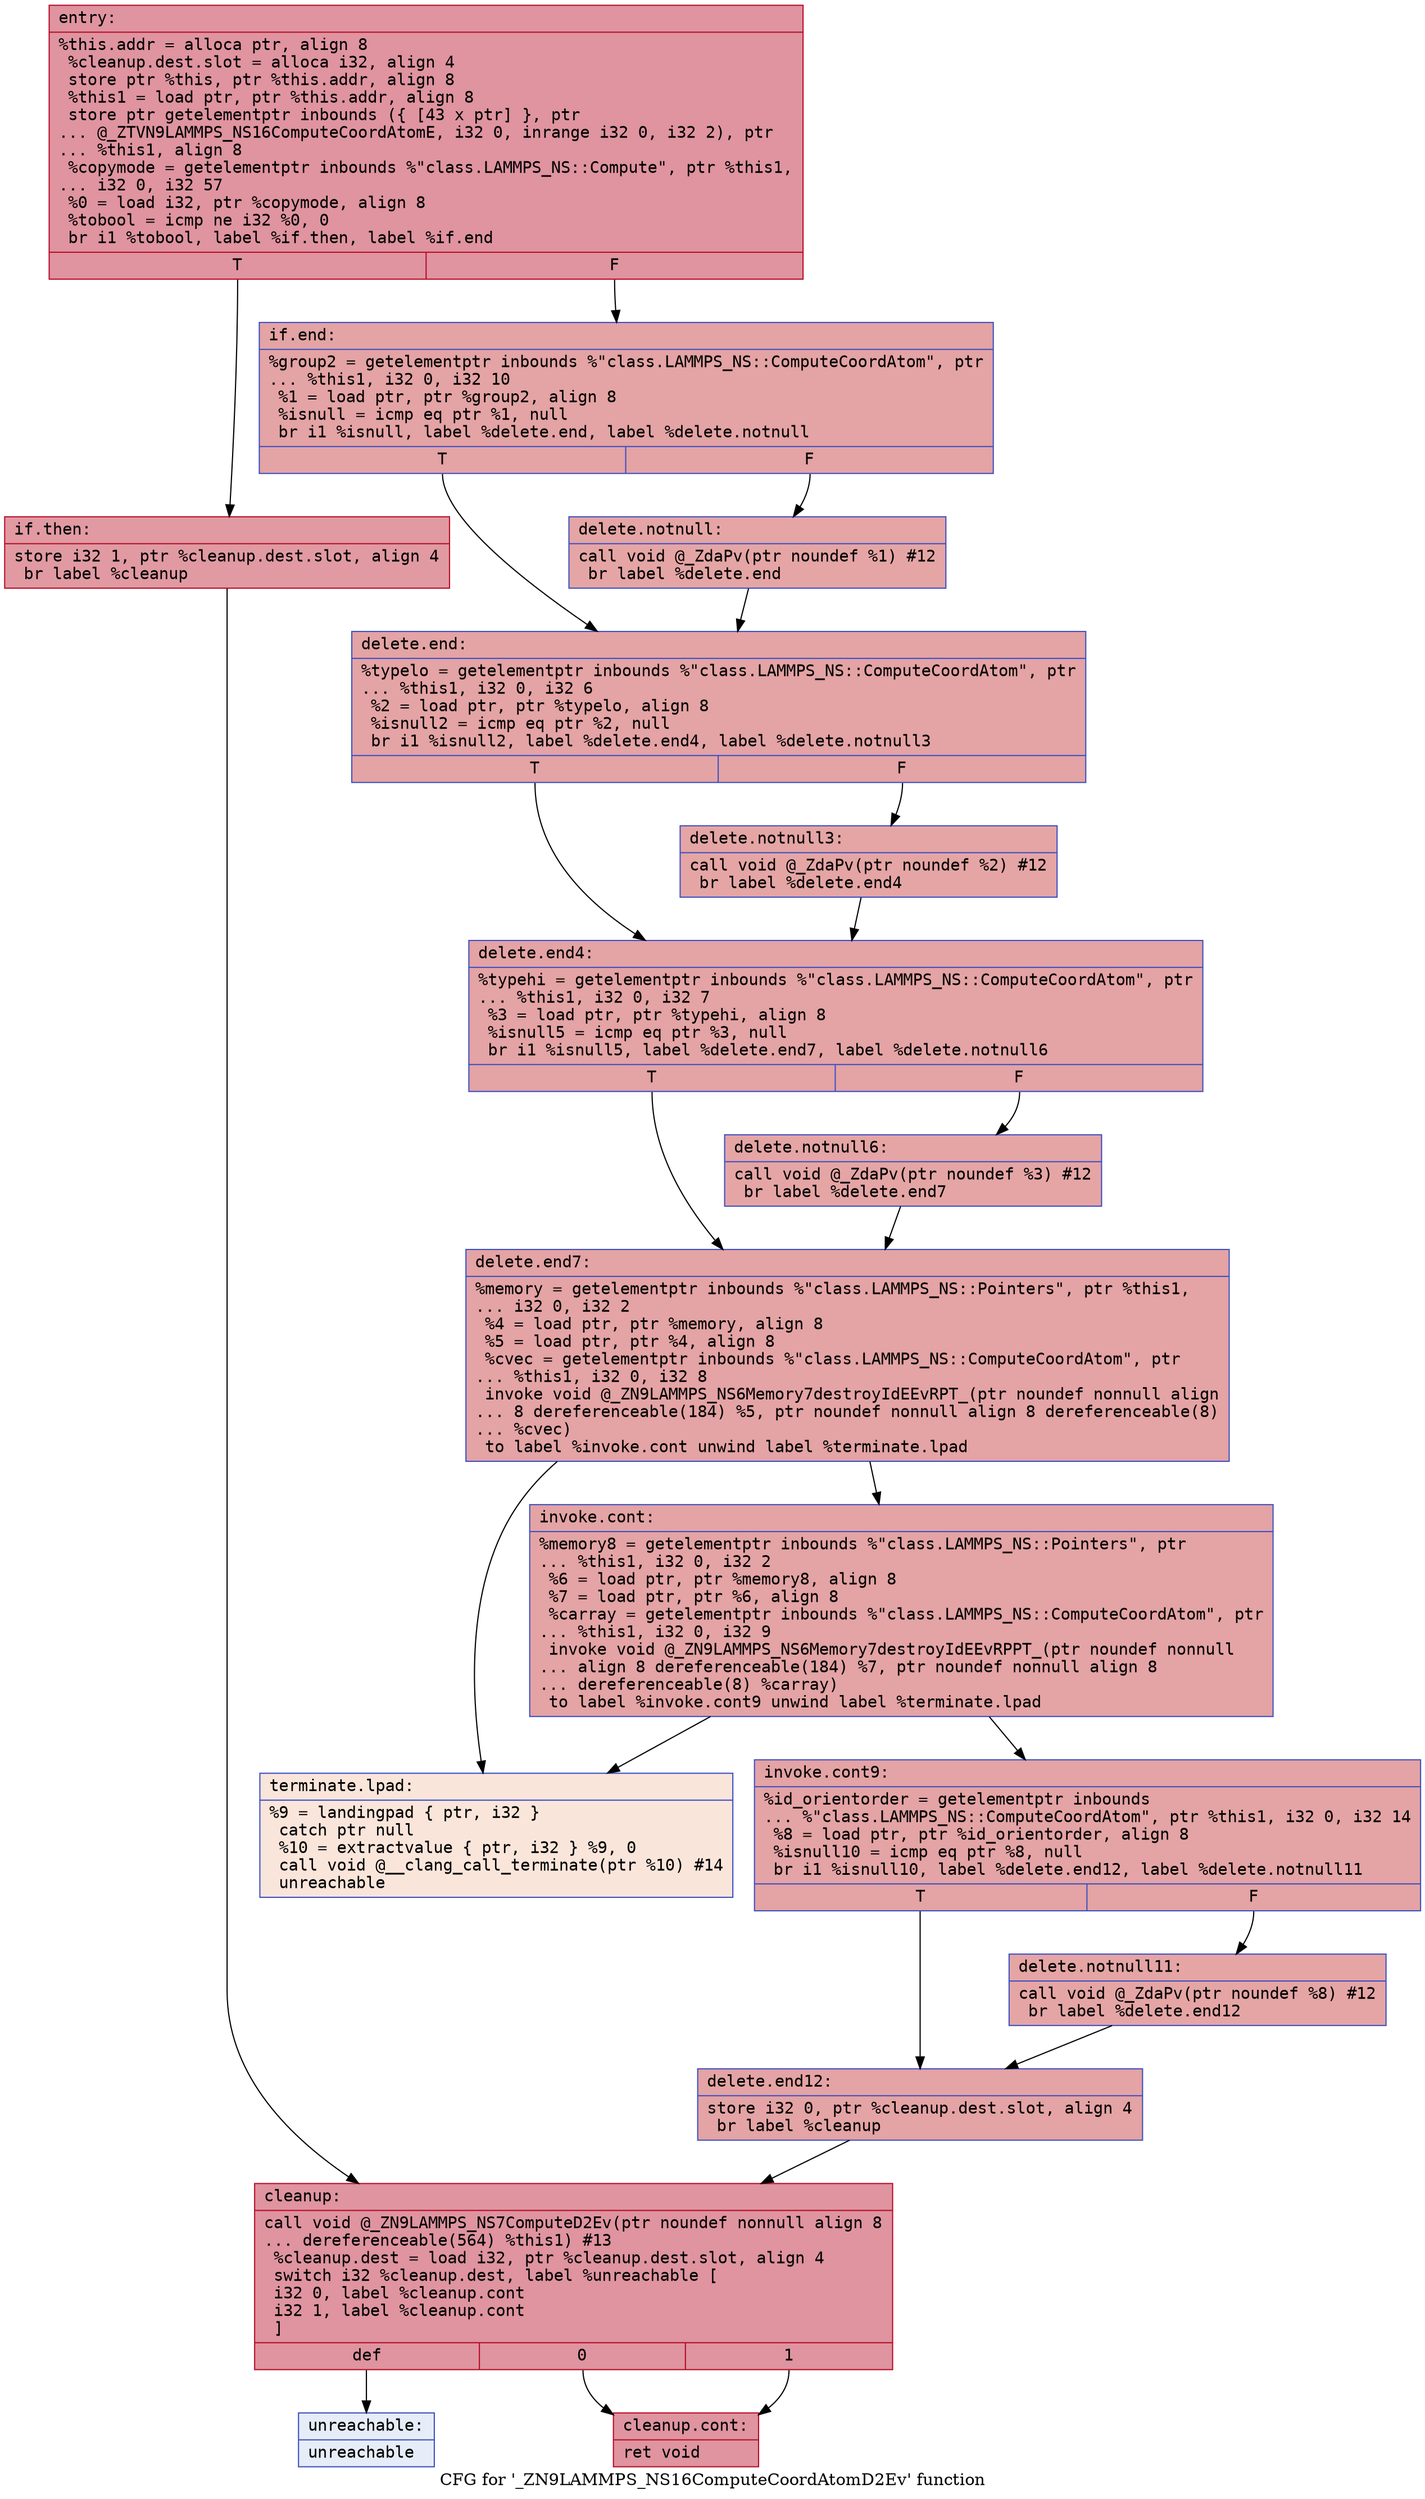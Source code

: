 digraph "CFG for '_ZN9LAMMPS_NS16ComputeCoordAtomD2Ev' function" {
	label="CFG for '_ZN9LAMMPS_NS16ComputeCoordAtomD2Ev' function";

	Node0x5565f2596e80 [shape=record,color="#b70d28ff", style=filled, fillcolor="#b70d2870" fontname="Courier",label="{entry:\l|  %this.addr = alloca ptr, align 8\l  %cleanup.dest.slot = alloca i32, align 4\l  store ptr %this, ptr %this.addr, align 8\l  %this1 = load ptr, ptr %this.addr, align 8\l  store ptr getelementptr inbounds (\{ [43 x ptr] \}, ptr\l... @_ZTVN9LAMMPS_NS16ComputeCoordAtomE, i32 0, inrange i32 0, i32 2), ptr\l... %this1, align 8\l  %copymode = getelementptr inbounds %\"class.LAMMPS_NS::Compute\", ptr %this1,\l... i32 0, i32 57\l  %0 = load i32, ptr %copymode, align 8\l  %tobool = icmp ne i32 %0, 0\l  br i1 %tobool, label %if.then, label %if.end\l|{<s0>T|<s1>F}}"];
	Node0x5565f2596e80:s0 -> Node0x5565f25c5840[tooltip="entry -> if.then\nProbability 62.50%" ];
	Node0x5565f2596e80:s1 -> Node0x5565f25c58b0[tooltip="entry -> if.end\nProbability 37.50%" ];
	Node0x5565f25c5840 [shape=record,color="#b70d28ff", style=filled, fillcolor="#bb1b2c70" fontname="Courier",label="{if.then:\l|  store i32 1, ptr %cleanup.dest.slot, align 4\l  br label %cleanup\l}"];
	Node0x5565f25c5840 -> Node0x5565f25c5aa0[tooltip="if.then -> cleanup\nProbability 100.00%" ];
	Node0x5565f25c58b0 [shape=record,color="#3d50c3ff", style=filled, fillcolor="#c32e3170" fontname="Courier",label="{if.end:\l|  %group2 = getelementptr inbounds %\"class.LAMMPS_NS::ComputeCoordAtom\", ptr\l... %this1, i32 0, i32 10\l  %1 = load ptr, ptr %group2, align 8\l  %isnull = icmp eq ptr %1, null\l  br i1 %isnull, label %delete.end, label %delete.notnull\l|{<s0>T|<s1>F}}"];
	Node0x5565f25c58b0:s0 -> Node0x5565f25c5d90[tooltip="if.end -> delete.end\nProbability 37.50%" ];
	Node0x5565f25c58b0:s1 -> Node0x5565f25c5f80[tooltip="if.end -> delete.notnull\nProbability 62.50%" ];
	Node0x5565f25c5f80 [shape=record,color="#3d50c3ff", style=filled, fillcolor="#c5333470" fontname="Courier",label="{delete.notnull:\l|  call void @_ZdaPv(ptr noundef %1) #12\l  br label %delete.end\l}"];
	Node0x5565f25c5f80 -> Node0x5565f25c5d90[tooltip="delete.notnull -> delete.end\nProbability 100.00%" ];
	Node0x5565f25c5d90 [shape=record,color="#3d50c3ff", style=filled, fillcolor="#c32e3170" fontname="Courier",label="{delete.end:\l|  %typelo = getelementptr inbounds %\"class.LAMMPS_NS::ComputeCoordAtom\", ptr\l... %this1, i32 0, i32 6\l  %2 = load ptr, ptr %typelo, align 8\l  %isnull2 = icmp eq ptr %2, null\l  br i1 %isnull2, label %delete.end4, label %delete.notnull3\l|{<s0>T|<s1>F}}"];
	Node0x5565f25c5d90:s0 -> Node0x5565f25c6490[tooltip="delete.end -> delete.end4\nProbability 37.50%" ];
	Node0x5565f25c5d90:s1 -> Node0x5565f25c6510[tooltip="delete.end -> delete.notnull3\nProbability 62.50%" ];
	Node0x5565f25c6510 [shape=record,color="#3d50c3ff", style=filled, fillcolor="#c5333470" fontname="Courier",label="{delete.notnull3:\l|  call void @_ZdaPv(ptr noundef %2) #12\l  br label %delete.end4\l}"];
	Node0x5565f25c6510 -> Node0x5565f25c6490[tooltip="delete.notnull3 -> delete.end4\nProbability 100.00%" ];
	Node0x5565f25c6490 [shape=record,color="#3d50c3ff", style=filled, fillcolor="#c32e3170" fontname="Courier",label="{delete.end4:\l|  %typehi = getelementptr inbounds %\"class.LAMMPS_NS::ComputeCoordAtom\", ptr\l... %this1, i32 0, i32 7\l  %3 = load ptr, ptr %typehi, align 8\l  %isnull5 = icmp eq ptr %3, null\l  br i1 %isnull5, label %delete.end7, label %delete.notnull6\l|{<s0>T|<s1>F}}"];
	Node0x5565f25c6490:s0 -> Node0x5565f25c6a00[tooltip="delete.end4 -> delete.end7\nProbability 37.50%" ];
	Node0x5565f25c6490:s1 -> Node0x5565f25c6a50[tooltip="delete.end4 -> delete.notnull6\nProbability 62.50%" ];
	Node0x5565f25c6a50 [shape=record,color="#3d50c3ff", style=filled, fillcolor="#c5333470" fontname="Courier",label="{delete.notnull6:\l|  call void @_ZdaPv(ptr noundef %3) #12\l  br label %delete.end7\l}"];
	Node0x5565f25c6a50 -> Node0x5565f25c6a00[tooltip="delete.notnull6 -> delete.end7\nProbability 100.00%" ];
	Node0x5565f25c6a00 [shape=record,color="#3d50c3ff", style=filled, fillcolor="#c32e3170" fontname="Courier",label="{delete.end7:\l|  %memory = getelementptr inbounds %\"class.LAMMPS_NS::Pointers\", ptr %this1,\l... i32 0, i32 2\l  %4 = load ptr, ptr %memory, align 8\l  %5 = load ptr, ptr %4, align 8\l  %cvec = getelementptr inbounds %\"class.LAMMPS_NS::ComputeCoordAtom\", ptr\l... %this1, i32 0, i32 8\l  invoke void @_ZN9LAMMPS_NS6Memory7destroyIdEEvRPT_(ptr noundef nonnull align\l... 8 dereferenceable(184) %5, ptr noundef nonnull align 8 dereferenceable(8)\l... %cvec)\l          to label %invoke.cont unwind label %terminate.lpad\l}"];
	Node0x5565f25c6a00 -> Node0x5565f25c6ff0[tooltip="delete.end7 -> invoke.cont\nProbability 100.00%" ];
	Node0x5565f25c6a00 -> Node0x5565f25c5de0[tooltip="delete.end7 -> terminate.lpad\nProbability 0.00%" ];
	Node0x5565f25c6ff0 [shape=record,color="#3d50c3ff", style=filled, fillcolor="#c32e3170" fontname="Courier",label="{invoke.cont:\l|  %memory8 = getelementptr inbounds %\"class.LAMMPS_NS::Pointers\", ptr\l... %this1, i32 0, i32 2\l  %6 = load ptr, ptr %memory8, align 8\l  %7 = load ptr, ptr %6, align 8\l  %carray = getelementptr inbounds %\"class.LAMMPS_NS::ComputeCoordAtom\", ptr\l... %this1, i32 0, i32 9\l  invoke void @_ZN9LAMMPS_NS6Memory7destroyIdEEvRPPT_(ptr noundef nonnull\l... align 8 dereferenceable(184) %7, ptr noundef nonnull align 8\l... dereferenceable(8) %carray)\l          to label %invoke.cont9 unwind label %terminate.lpad\l}"];
	Node0x5565f25c6ff0 -> Node0x5565f25c7790[tooltip="invoke.cont -> invoke.cont9\nProbability 100.00%" ];
	Node0x5565f25c6ff0 -> Node0x5565f25c5de0[tooltip="invoke.cont -> terminate.lpad\nProbability 0.00%" ];
	Node0x5565f25c7790 [shape=record,color="#3d50c3ff", style=filled, fillcolor="#c32e3170" fontname="Courier",label="{invoke.cont9:\l|  %id_orientorder = getelementptr inbounds\l... %\"class.LAMMPS_NS::ComputeCoordAtom\", ptr %this1, i32 0, i32 14\l  %8 = load ptr, ptr %id_orientorder, align 8\l  %isnull10 = icmp eq ptr %8, null\l  br i1 %isnull10, label %delete.end12, label %delete.notnull11\l|{<s0>T|<s1>F}}"];
	Node0x5565f25c7790:s0 -> Node0x5565f25c7cb0[tooltip="invoke.cont9 -> delete.end12\nProbability 37.50%" ];
	Node0x5565f25c7790:s1 -> Node0x5565f25c7d60[tooltip="invoke.cont9 -> delete.notnull11\nProbability 62.50%" ];
	Node0x5565f25c7d60 [shape=record,color="#3d50c3ff", style=filled, fillcolor="#c5333470" fontname="Courier",label="{delete.notnull11:\l|  call void @_ZdaPv(ptr noundef %8) #12\l  br label %delete.end12\l}"];
	Node0x5565f25c7d60 -> Node0x5565f25c7cb0[tooltip="delete.notnull11 -> delete.end12\nProbability 100.00%" ];
	Node0x5565f25c7cb0 [shape=record,color="#3d50c3ff", style=filled, fillcolor="#c32e3170" fontname="Courier",label="{delete.end12:\l|  store i32 0, ptr %cleanup.dest.slot, align 4\l  br label %cleanup\l}"];
	Node0x5565f25c7cb0 -> Node0x5565f25c5aa0[tooltip="delete.end12 -> cleanup\nProbability 100.00%" ];
	Node0x5565f25c5aa0 [shape=record,color="#b70d28ff", style=filled, fillcolor="#b70d2870" fontname="Courier",label="{cleanup:\l|  call void @_ZN9LAMMPS_NS7ComputeD2Ev(ptr noundef nonnull align 8\l... dereferenceable(564) %this1) #13\l  %cleanup.dest = load i32, ptr %cleanup.dest.slot, align 4\l  switch i32 %cleanup.dest, label %unreachable [\l    i32 0, label %cleanup.cont\l    i32 1, label %cleanup.cont\l  ]\l|{<s0>def|<s1>0|<s2>1}}"];
	Node0x5565f25c5aa0:s0 -> Node0x5565f25c8320[tooltip="cleanup -> unreachable\nProbability 0.00%" ];
	Node0x5565f25c5aa0:s1 -> Node0x5565f25c8370[tooltip="cleanup -> cleanup.cont\nProbability 100.00%" ];
	Node0x5565f25c5aa0:s2 -> Node0x5565f25c8370[tooltip="cleanup -> cleanup.cont\nProbability 100.00%" ];
	Node0x5565f25c8370 [shape=record,color="#b70d28ff", style=filled, fillcolor="#b70d2870" fontname="Courier",label="{cleanup.cont:\l|  ret void\l}"];
	Node0x5565f25c5de0 [shape=record,color="#3d50c3ff", style=filled, fillcolor="#f4c5ad70" fontname="Courier",label="{terminate.lpad:\l|  %9 = landingpad \{ ptr, i32 \}\l          catch ptr null\l  %10 = extractvalue \{ ptr, i32 \} %9, 0\l  call void @__clang_call_terminate(ptr %10) #14\l  unreachable\l}"];
	Node0x5565f25c8320 [shape=record,color="#3d50c3ff", style=filled, fillcolor="#c7d7f070" fontname="Courier",label="{unreachable:\l|  unreachable\l}"];
}
